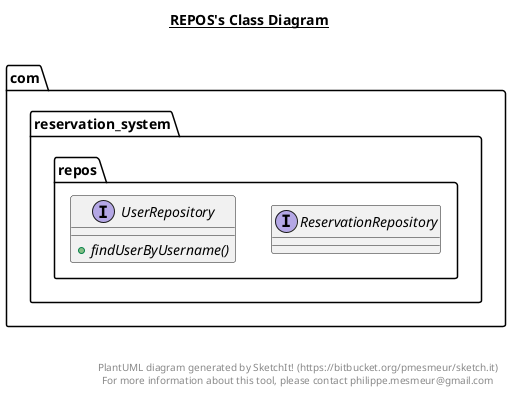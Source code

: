 @startuml

title __REPOS's Class Diagram__\n

  namespace com.reservation_system {
    namespace repos {
      interface com.reservation_system.repos.ReservationRepository {
      }
    }
  }
  

  namespace com.reservation_system {
    namespace repos {
      interface com.reservation_system.repos.UserRepository {
          {abstract} + findUserByUsername()
      }
    }
  }
  



right footer


PlantUML diagram generated by SketchIt! (https://bitbucket.org/pmesmeur/sketch.it)
For more information about this tool, please contact philippe.mesmeur@gmail.com
endfooter

@enduml
